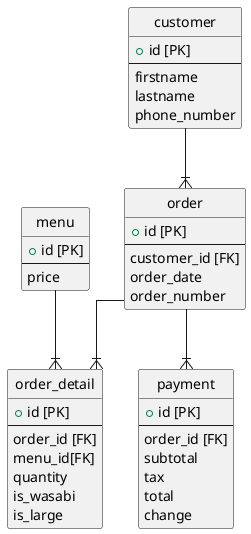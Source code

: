 @startuml

hide circle
skinparam linetype ortho

entity "order" {
  + id [PK]
  --
  customer_id [FK]
  order_date
  order_number
}

entity "order_detail" {
  + id [PK]
  --
  order_id [FK]
  menu_id[FK]
  quantity
  is_wasabi
  is_large
}

entity "menu" {
  + id [PK]
  --
  price
}

entity "payment" {
  + id [PK]
  --
  order_id [FK]
  subtotal
  tax
  total
  change　
}

entity "customer" {
  + id [PK]
  --
  firstname
  lastname
  phone_number
}

order --|{ order_detail
menu  --|{ order_detail
order --|{ payment
customer --|{ order

@enduml

' シャリの大小を選択できるようにorder_detailにis_largeフラグを追加
' 0でシャリサイズ変更なし1でシャリサイズ大

' 寿司ネタが毎月何個売れているのか知る必要が生じました。どのようにテーブル設計をするべきでしょうか
' orderテーブルにはorder_dateがあるので月毎にまとめる。
' order_detailテーブルにあるmenu_idを使用するとメニューが取得出来るので
' あとはorder_detailテーブルのquantityを使用して個数を数えればいい。
